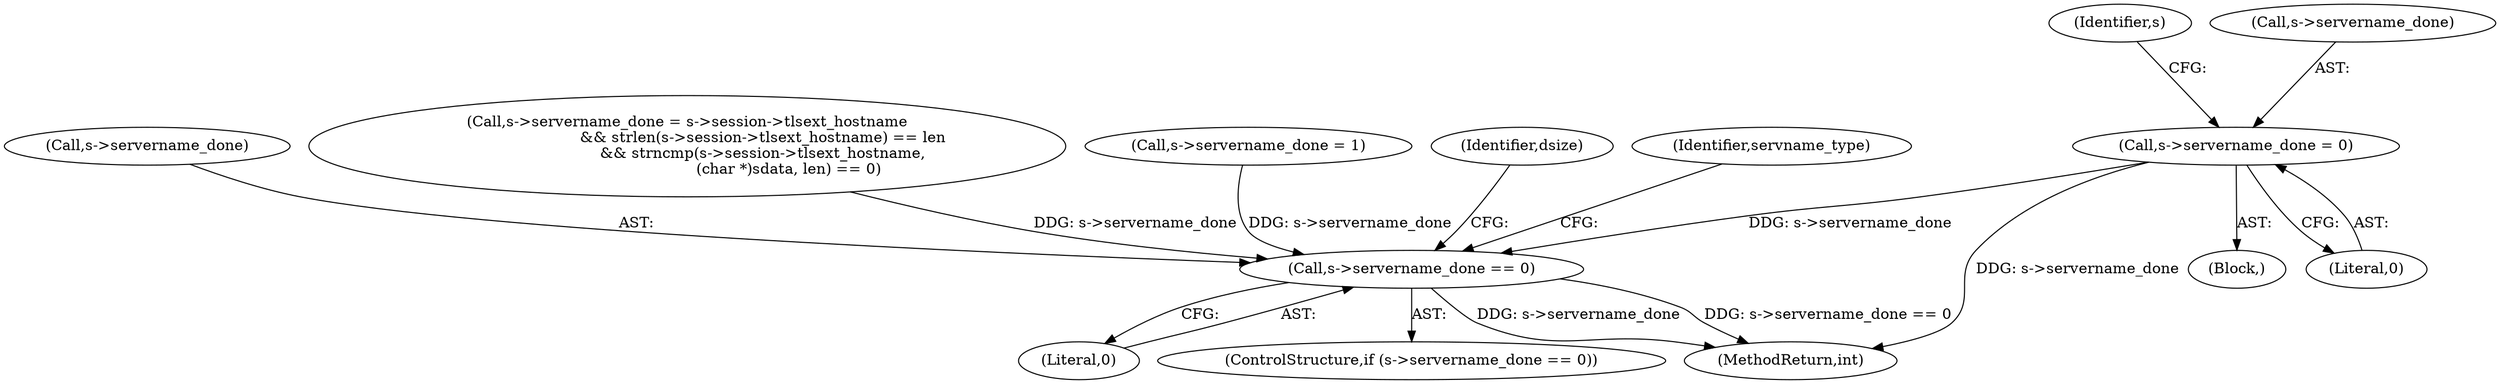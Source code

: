 digraph "0_openssl_2c0d295e26306e15a92eb23a84a1802005c1c137@pointer" {
"1000136" [label="(Call,s->servername_done = 0)"];
"1000308" [label="(Call,s->servername_done == 0)"];
"1000312" [label="(Literal,0)"];
"1000307" [label="(ControlStructure,if (s->servername_done == 0))"];
"1000309" [label="(Call,s->servername_done)"];
"1000413" [label="(Call,s->servername_done = s->session->tlsext_hostname\n                                && strlen(s->session->tlsext_hostname) == len\n                                && strncmp(s->session->tlsext_hostname,\n                                           (char *)sdata, len) == 0)"];
"1000407" [label="(Call,s->servername_done = 1)"];
"1000308" [label="(Call,s->servername_done == 0)"];
"1001268" [label="(MethodReturn,int)"];
"1000119" [label="(Block,)"];
"1000143" [label="(Identifier,s)"];
"1000448" [label="(Identifier,dsize)"];
"1000140" [label="(Literal,0)"];
"1000314" [label="(Identifier,servname_type)"];
"1000136" [label="(Call,s->servername_done = 0)"];
"1000137" [label="(Call,s->servername_done)"];
"1000136" -> "1000119"  [label="AST: "];
"1000136" -> "1000140"  [label="CFG: "];
"1000137" -> "1000136"  [label="AST: "];
"1000140" -> "1000136"  [label="AST: "];
"1000143" -> "1000136"  [label="CFG: "];
"1000136" -> "1001268"  [label="DDG: s->servername_done"];
"1000136" -> "1000308"  [label="DDG: s->servername_done"];
"1000308" -> "1000307"  [label="AST: "];
"1000308" -> "1000312"  [label="CFG: "];
"1000309" -> "1000308"  [label="AST: "];
"1000312" -> "1000308"  [label="AST: "];
"1000314" -> "1000308"  [label="CFG: "];
"1000448" -> "1000308"  [label="CFG: "];
"1000308" -> "1001268"  [label="DDG: s->servername_done"];
"1000308" -> "1001268"  [label="DDG: s->servername_done == 0"];
"1000407" -> "1000308"  [label="DDG: s->servername_done"];
"1000413" -> "1000308"  [label="DDG: s->servername_done"];
}
